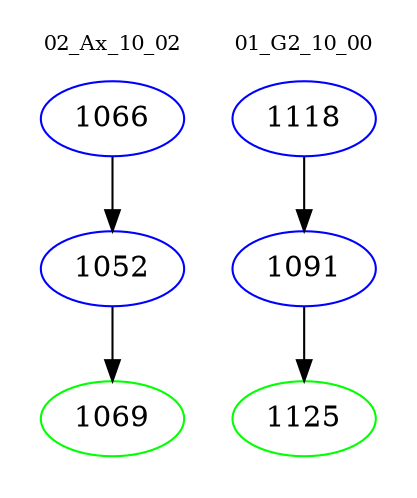 digraph{
subgraph cluster_0 {
color = white
label = "02_Ax_10_02";
fontsize=10;
T0_1066 [label="1066", color="blue"]
T0_1066 -> T0_1052 [color="black"]
T0_1052 [label="1052", color="blue"]
T0_1052 -> T0_1069 [color="black"]
T0_1069 [label="1069", color="green"]
}
subgraph cluster_1 {
color = white
label = "01_G2_10_00";
fontsize=10;
T1_1118 [label="1118", color="blue"]
T1_1118 -> T1_1091 [color="black"]
T1_1091 [label="1091", color="blue"]
T1_1091 -> T1_1125 [color="black"]
T1_1125 [label="1125", color="green"]
}
}

